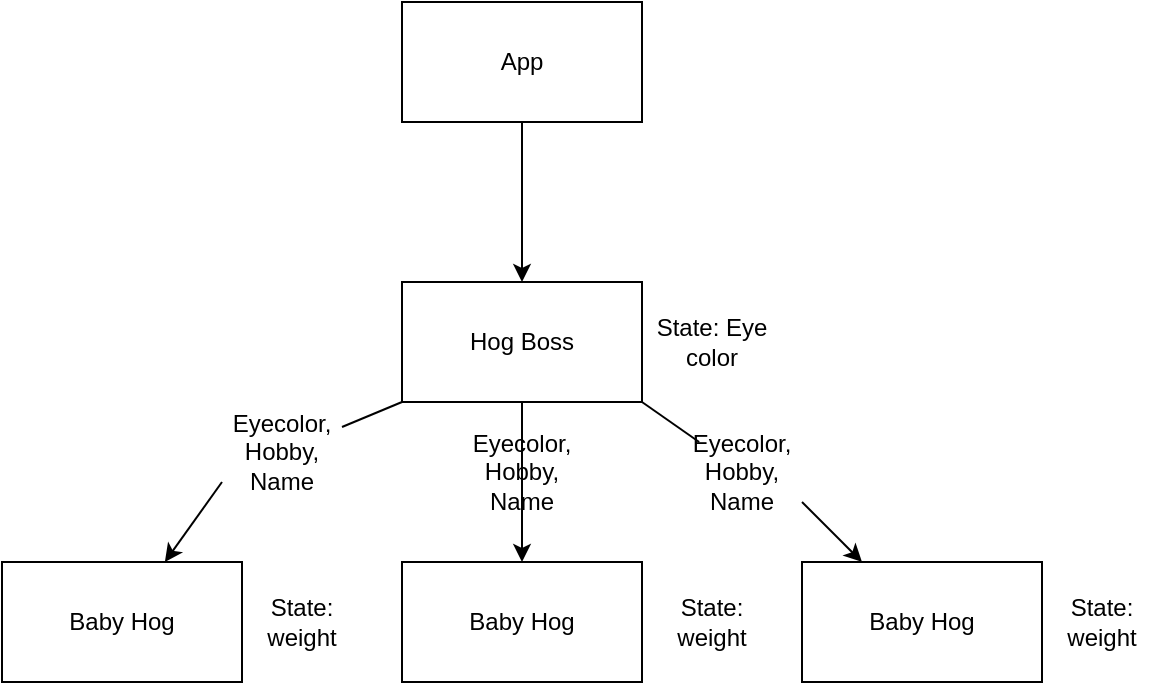 <mxfile>
    <diagram id="VXlA-LxegLMFo-IuaFFL" name="Page-1">
        <mxGraphModel dx="654" dy="1009" grid="1" gridSize="10" guides="1" tooltips="1" connect="1" arrows="1" fold="1" page="1" pageScale="1" pageWidth="850" pageHeight="1100" math="0" shadow="0">
            <root>
                <mxCell id="0"/>
                <mxCell id="1" parent="0"/>
                <mxCell id="4" value="" style="edgeStyle=none;html=1;" edge="1" parent="1" source="2" target="3">
                    <mxGeometry relative="1" as="geometry"/>
                </mxCell>
                <mxCell id="2" value="App" style="whiteSpace=wrap;html=1;" vertex="1" parent="1">
                    <mxGeometry x="240" y="160" width="120" height="60" as="geometry"/>
                </mxCell>
                <mxCell id="6" value="" style="edgeStyle=none;html=1;" edge="1" parent="1" source="3" target="5">
                    <mxGeometry relative="1" as="geometry"/>
                </mxCell>
                <mxCell id="3" value="Hog Boss" style="whiteSpace=wrap;html=1;" vertex="1" parent="1">
                    <mxGeometry x="240" y="300" width="120" height="60" as="geometry"/>
                </mxCell>
                <mxCell id="8" value="" style="edgeStyle=none;html=1;exitX=1;exitY=1;exitDx=0;exitDy=0;startArrow=none;" edge="1" parent="1" source="11" target="7">
                    <mxGeometry relative="1" as="geometry"/>
                </mxCell>
                <mxCell id="10" value="" style="edgeStyle=none;html=1;exitX=0;exitY=1;exitDx=0;exitDy=0;startArrow=none;" edge="1" parent="1" source="13" target="9">
                    <mxGeometry relative="1" as="geometry"/>
                </mxCell>
                <mxCell id="5" value="Baby Hog" style="whiteSpace=wrap;html=1;" vertex="1" parent="1">
                    <mxGeometry x="240" y="440" width="120" height="60" as="geometry"/>
                </mxCell>
                <mxCell id="7" value="Baby Hog" style="whiteSpace=wrap;html=1;" vertex="1" parent="1">
                    <mxGeometry x="440" y="440" width="120" height="60" as="geometry"/>
                </mxCell>
                <mxCell id="9" value="Baby Hog" style="whiteSpace=wrap;html=1;" vertex="1" parent="1">
                    <mxGeometry x="40" y="440" width="120" height="60" as="geometry"/>
                </mxCell>
                <mxCell id="12" value="Eyecolor, Hobby, Name" style="text;strokeColor=none;align=center;fillColor=none;html=1;verticalAlign=middle;whiteSpace=wrap;rounded=0;" vertex="1" parent="1">
                    <mxGeometry x="270" y="380" width="60" height="30" as="geometry"/>
                </mxCell>
                <mxCell id="14" value="" style="edgeStyle=none;html=1;exitX=0;exitY=1;exitDx=0;exitDy=0;endArrow=none;" edge="1" parent="1" source="3" target="13">
                    <mxGeometry relative="1" as="geometry">
                        <mxPoint x="240" y="360" as="sourcePoint"/>
                        <mxPoint x="138.182" y="440" as="targetPoint"/>
                    </mxGeometry>
                </mxCell>
                <mxCell id="13" value="Eyecolor, Hobby, Name" style="text;strokeColor=none;align=center;fillColor=none;html=1;verticalAlign=middle;whiteSpace=wrap;rounded=0;" vertex="1" parent="1">
                    <mxGeometry x="150" y="370" width="60" height="30" as="geometry"/>
                </mxCell>
                <mxCell id="16" value="" style="edgeStyle=none;html=1;exitX=1;exitY=1;exitDx=0;exitDy=0;endArrow=none;" edge="1" parent="1" source="3" target="11">
                    <mxGeometry relative="1" as="geometry">
                        <mxPoint x="360" y="360" as="sourcePoint"/>
                        <mxPoint x="461.818" y="440" as="targetPoint"/>
                    </mxGeometry>
                </mxCell>
                <mxCell id="11" value="Eyecolor, Hobby, Name" style="text;strokeColor=none;align=center;fillColor=none;html=1;verticalAlign=middle;whiteSpace=wrap;rounded=0;" vertex="1" parent="1">
                    <mxGeometry x="380" y="380" width="60" height="30" as="geometry"/>
                </mxCell>
                <mxCell id="17" value="State: Eye color" style="text;strokeColor=none;align=center;fillColor=none;html=1;verticalAlign=middle;whiteSpace=wrap;rounded=0;" vertex="1" parent="1">
                    <mxGeometry x="365" y="315" width="60" height="30" as="geometry"/>
                </mxCell>
                <mxCell id="19" value="State: weight" style="text;strokeColor=none;align=center;fillColor=none;html=1;verticalAlign=middle;whiteSpace=wrap;rounded=0;" vertex="1" parent="1">
                    <mxGeometry x="560" y="455" width="60" height="30" as="geometry"/>
                </mxCell>
                <mxCell id="20" value="State: weight" style="text;strokeColor=none;align=center;fillColor=none;html=1;verticalAlign=middle;whiteSpace=wrap;rounded=0;" vertex="1" parent="1">
                    <mxGeometry x="365" y="455" width="60" height="30" as="geometry"/>
                </mxCell>
                <mxCell id="21" value="State: weight" style="text;strokeColor=none;align=center;fillColor=none;html=1;verticalAlign=middle;whiteSpace=wrap;rounded=0;" vertex="1" parent="1">
                    <mxGeometry x="160" y="455" width="60" height="30" as="geometry"/>
                </mxCell>
            </root>
        </mxGraphModel>
    </diagram>
</mxfile>